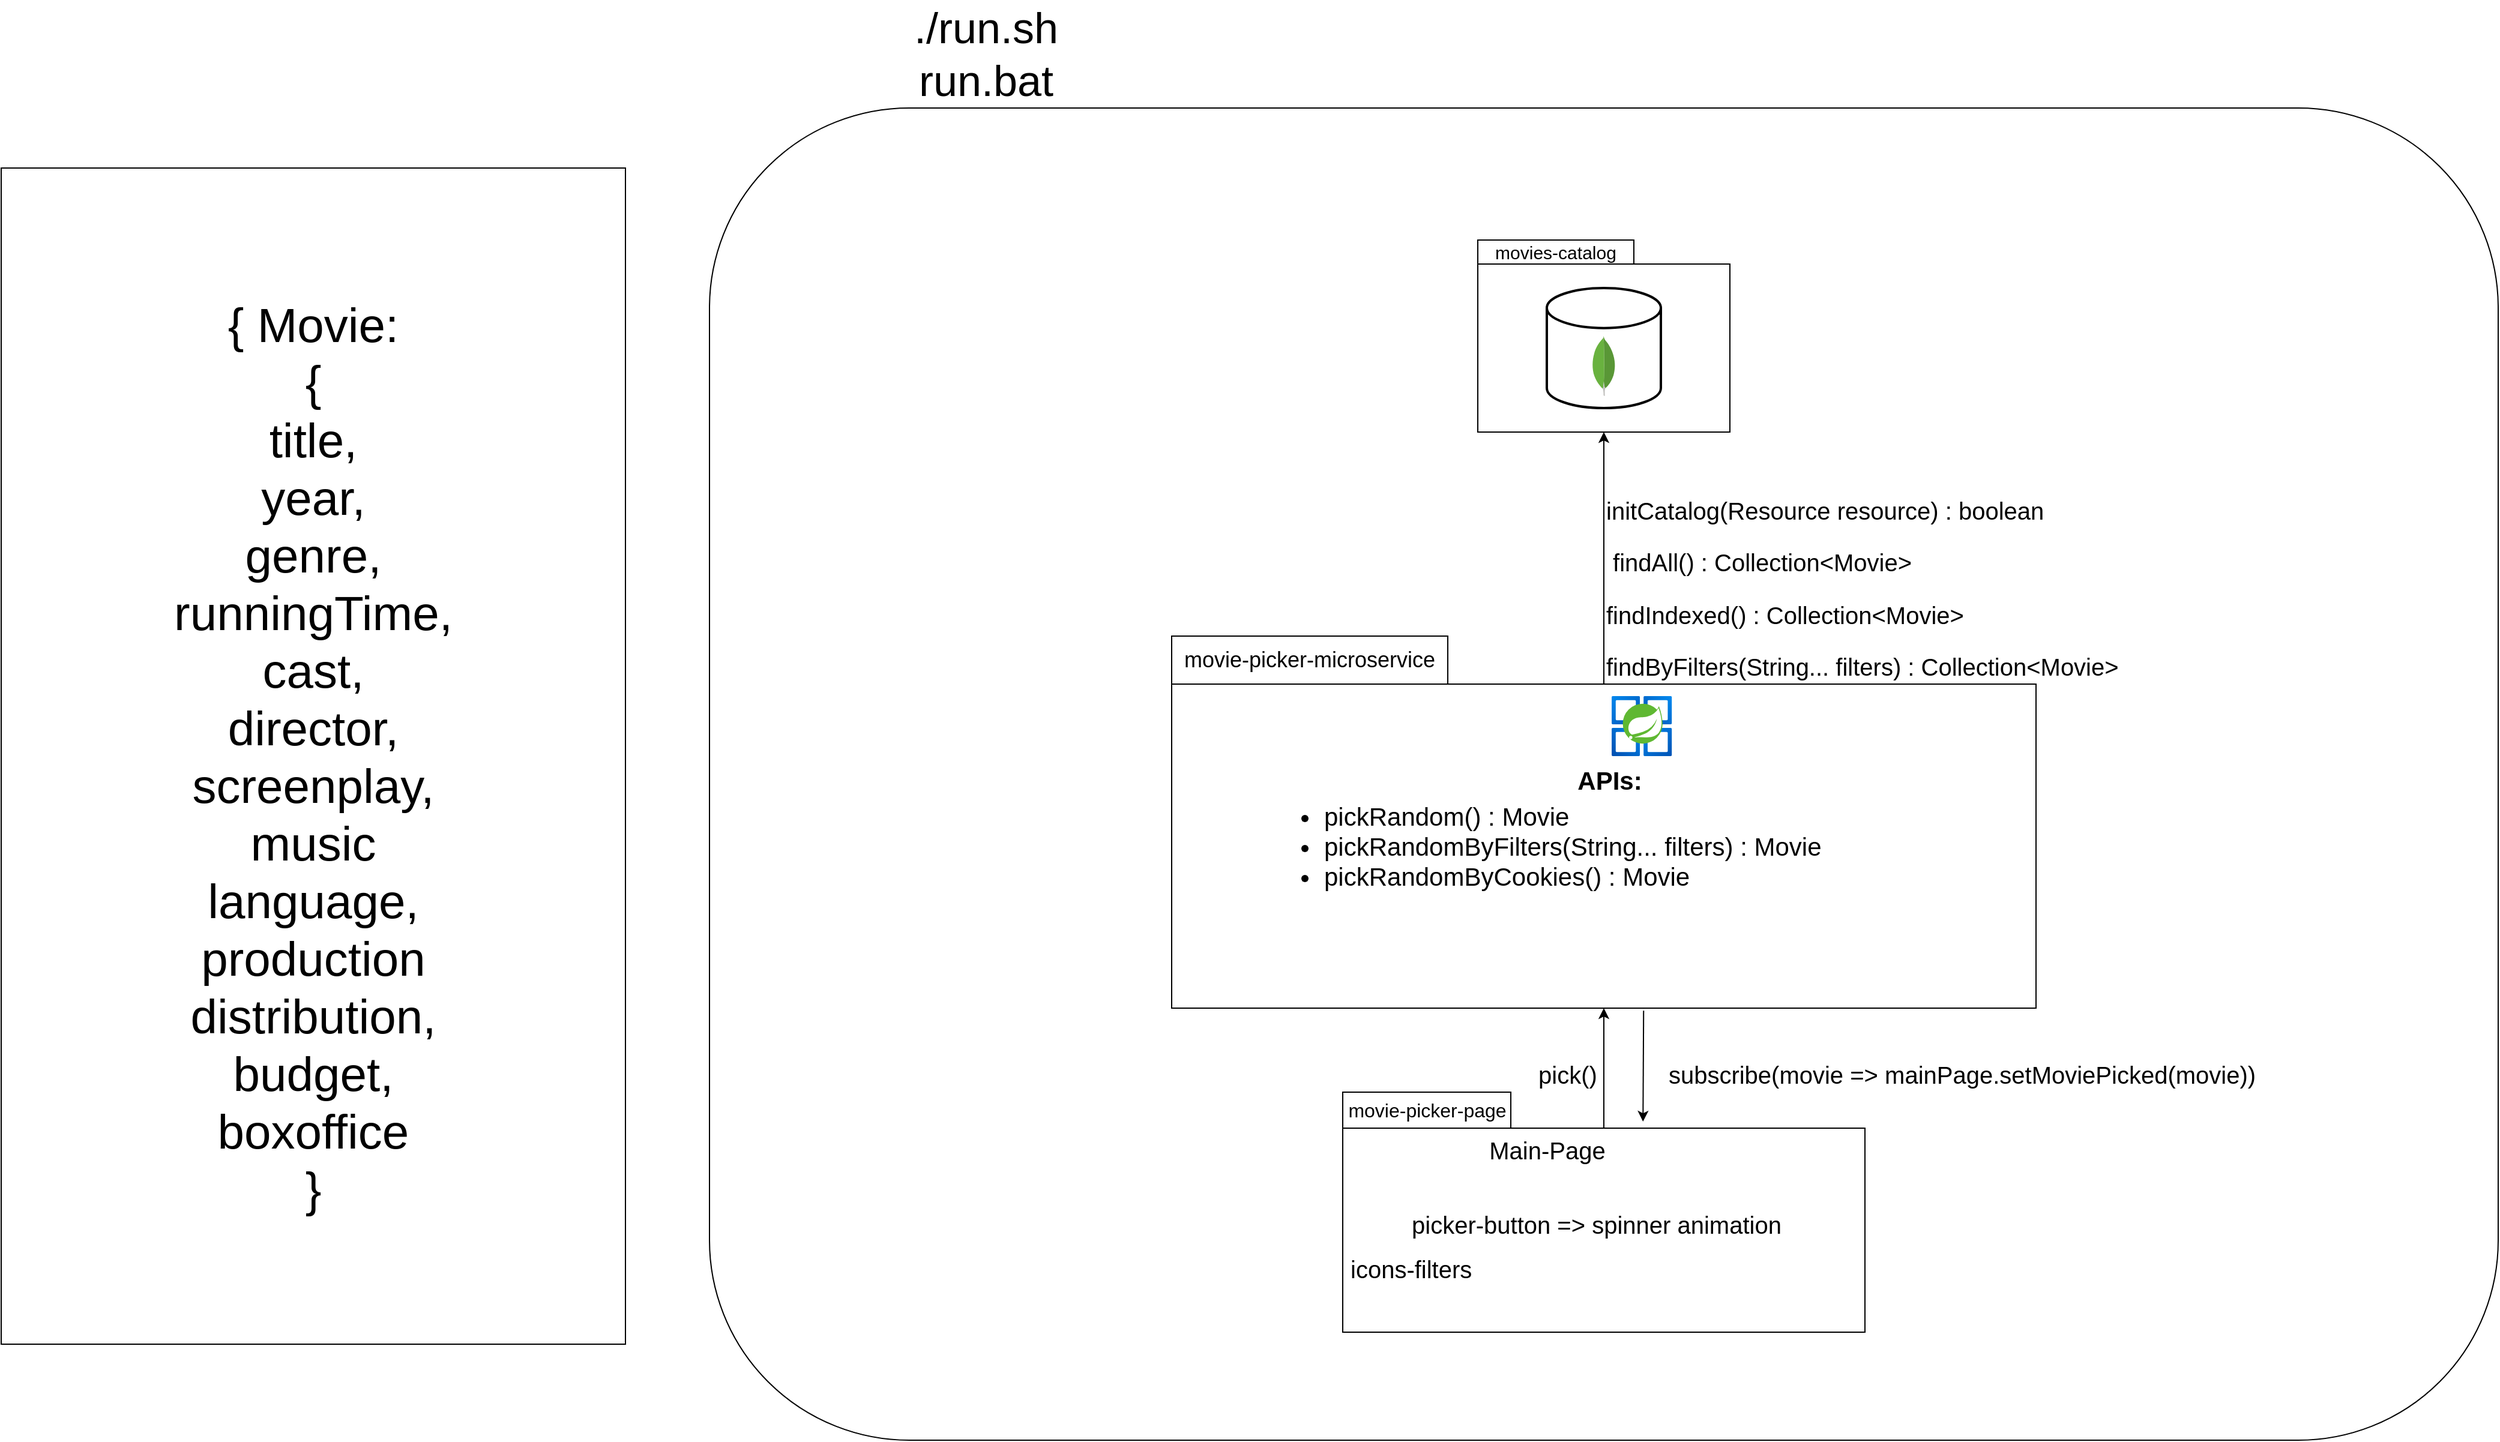 <mxfile version="19.0.3" type="device"><diagram id="FVWAtBkImey63z-WiEe0" name="Page-1"><mxGraphModel dx="3512" dy="2522" grid="1" gridSize="10" guides="1" tooltips="1" connect="1" arrows="1" fold="1" page="1" pageScale="1" pageWidth="827" pageHeight="1169" math="0" shadow="0"><root><mxCell id="0"/><mxCell id="1" parent="0"/><mxCell id="mAfSbcXx09fnpHevW5eH-22" value="" style="rounded=1;whiteSpace=wrap;html=1;fontSize=21;" parent="1" vertex="1"><mxGeometry x="-390" y="-420" width="1490" height="1110" as="geometry"/></mxCell><mxCell id="mAfSbcXx09fnpHevW5eH-3" value="" style="rounded=0;whiteSpace=wrap;html=1;" parent="1" vertex="1"><mxGeometry x="250" y="-290" width="210" height="140" as="geometry"/></mxCell><mxCell id="mAfSbcXx09fnpHevW5eH-1" value="" style="strokeWidth=2;html=1;shape=mxgraph.flowchart.database;whiteSpace=wrap;" parent="1" vertex="1"><mxGeometry x="307.5" y="-270" width="95" height="100" as="geometry"/></mxCell><mxCell id="mAfSbcXx09fnpHevW5eH-2" value="" style="dashed=0;outlineConnect=0;html=1;align=center;labelPosition=center;verticalLabelPosition=bottom;verticalAlign=top;shape=mxgraph.weblogos.mongodb" parent="1" vertex="1"><mxGeometry x="345" y="-230" width="20" height="50" as="geometry"/></mxCell><mxCell id="mAfSbcXx09fnpHevW5eH-5" value="&lt;font style=&quot;font-size: 15px;&quot;&gt;movies-catalog&lt;/font&gt;" style="rounded=0;whiteSpace=wrap;html=1;" parent="1" vertex="1"><mxGeometry x="250" y="-310" width="130" height="20" as="geometry"/></mxCell><mxCell id="mAfSbcXx09fnpHevW5eH-7" value="" style="rounded=0;whiteSpace=wrap;html=1;" parent="1" vertex="1"><mxGeometry x="137.5" y="430" width="435" height="170" as="geometry"/></mxCell><mxCell id="mAfSbcXx09fnpHevW5eH-6" value="" style="shape=image;html=1;verticalAlign=top;verticalLabelPosition=bottom;labelBackgroundColor=#ffffff;imageAspect=0;aspect=fixed;image=https://cdn0.iconfinder.com/data/icons/long-shadow-web-icons/512/angular-symbol-128.png" parent="1" vertex="1"><mxGeometry x="192.5" y="440" width="54" height="54" as="geometry"/></mxCell><mxCell id="mAfSbcXx09fnpHevW5eH-8" value="&lt;font style=&quot;font-size: 16px;&quot;&gt;movie-picker-page&lt;/font&gt;" style="rounded=0;whiteSpace=wrap;html=1;" parent="1" vertex="1"><mxGeometry x="137.5" y="400" width="140" height="30" as="geometry"/></mxCell><mxCell id="mAfSbcXx09fnpHevW5eH-9" value="" style="rounded=0;whiteSpace=wrap;html=1;" parent="1" vertex="1"><mxGeometry x="-5" y="60" width="720" height="270" as="geometry"/></mxCell><mxCell id="mAfSbcXx09fnpHevW5eH-11" value="" style="shape=image;html=1;verticalAlign=top;verticalLabelPosition=bottom;labelBackgroundColor=#ffffff;imageAspect=0;aspect=fixed;image=https://cdn0.iconfinder.com/data/icons/long-shadow-web-icons/512/nodejs-128.png" parent="1" vertex="1"><mxGeometry x="300" y="70" width="50" height="50" as="geometry"/></mxCell><mxCell id="mAfSbcXx09fnpHevW5eH-12" value="" style="aspect=fixed;html=1;points=[];align=center;image;fontSize=12;image=img/lib/azure2/compute/Azure_Spring_Cloud.svg;" parent="1" vertex="1"><mxGeometry x="360" y="70" width="53.13" height="50" as="geometry"/></mxCell><mxCell id="mAfSbcXx09fnpHevW5eH-16" value="&lt;font style=&quot;font-size: 18px;&quot;&gt;movie-picker-microservice&lt;/font&gt;" style="rounded=0;whiteSpace=wrap;html=1;" parent="1" vertex="1"><mxGeometry x="-5" y="20" width="230" height="40" as="geometry"/></mxCell><mxCell id="mAfSbcXx09fnpHevW5eH-19" value="&lt;b style=&quot;font-size: 15px;&quot;&gt;&lt;font style=&quot;font-size: 21px;&quot;&gt;APIs:&lt;/font&gt;&lt;/b&gt;" style="text;html=1;strokeColor=none;fillColor=none;align=center;verticalAlign=middle;whiteSpace=wrap;rounded=0;fontSize=21;" parent="1" vertex="1"><mxGeometry x="100" y="120" width="520" height="40" as="geometry"/></mxCell><mxCell id="mAfSbcXx09fnpHevW5eH-20" value="&lt;ul&gt;&lt;li&gt;pickRandom() : Movie&amp;nbsp;&lt;/li&gt;&lt;li&gt;pickRandomByFilters(String... filters) : Movie&lt;/li&gt;&lt;li&gt;pickRandomByCookies() : Movie&lt;/li&gt;&lt;/ul&gt;" style="text;html=1;strokeColor=none;fillColor=none;align=left;verticalAlign=middle;whiteSpace=wrap;rounded=0;fontSize=21;" parent="1" vertex="1"><mxGeometry x="80" y="145" width="560" height="100" as="geometry"/></mxCell><mxCell id="mAfSbcXx09fnpHevW5eH-24" value="./run.sh&lt;br&gt;run.bat" style="text;html=1;align=center;verticalAlign=middle;resizable=0;points=[];autosize=1;strokeColor=none;fillColor=none;fontSize=36;" parent="1" vertex="1"><mxGeometry x="-230" y="-510" width="140" height="90" as="geometry"/></mxCell><mxCell id="mAfSbcXx09fnpHevW5eH-25" value="" style="endArrow=classic;html=1;rounded=0;fontSize=36;exitX=0.5;exitY=0;exitDx=0;exitDy=0;entryX=0.5;entryY=1;entryDx=0;entryDy=0;" parent="1" source="mAfSbcXx09fnpHevW5eH-9" target="mAfSbcXx09fnpHevW5eH-3" edge="1"><mxGeometry width="50" height="50" relative="1" as="geometry"><mxPoint x="530" y="-20" as="sourcePoint"/><mxPoint x="580" y="-70" as="targetPoint"/></mxGeometry></mxCell><mxCell id="mAfSbcXx09fnpHevW5eH-26" value="&lt;font style=&quot;font-size: 20px;&quot;&gt;initCatalog(Resource resource) : boolean&lt;br&gt;&amp;nbsp;findAll() : Collection&amp;lt;Movie&amp;gt;&lt;br&gt;findIndexed() : Collection&amp;lt;Movie&amp;gt;&lt;br&gt;findByFilters(String... filters) : Collection&amp;lt;Movie&amp;gt;&lt;br&gt;&lt;/font&gt;" style="text;html=1;strokeColor=none;fillColor=none;align=left;verticalAlign=middle;whiteSpace=wrap;rounded=0;fontSize=36;" parent="1" vertex="1"><mxGeometry x="355" y="-70" width="485" height="90" as="geometry"/></mxCell><mxCell id="mAfSbcXx09fnpHevW5eH-28" value="Main-Page&lt;br&gt;&lt;br&gt;" style="text;html=1;strokeColor=none;fillColor=none;align=center;verticalAlign=middle;whiteSpace=wrap;rounded=0;fontSize=20;" parent="1" vertex="1"><mxGeometry x="222.5" y="460" width="170" as="geometry"/></mxCell><mxCell id="mAfSbcXx09fnpHevW5eH-30" value="picker-button =&amp;gt; spinner animation" style="text;html=1;strokeColor=none;fillColor=none;align=left;verticalAlign=middle;whiteSpace=wrap;rounded=0;fontSize=20;" parent="1" vertex="1"><mxGeometry x="192.5" y="495" width="355" height="30" as="geometry"/></mxCell><mxCell id="mAfSbcXx09fnpHevW5eH-32" value="" style="endArrow=classic;html=1;rounded=0;fontSize=20;entryX=0.5;entryY=1;entryDx=0;entryDy=0;" parent="1" source="mAfSbcXx09fnpHevW5eH-7" target="mAfSbcXx09fnpHevW5eH-9" edge="1"><mxGeometry width="50" height="50" relative="1" as="geometry"><mxPoint x="380" y="420" as="sourcePoint"/><mxPoint x="430" y="370" as="targetPoint"/></mxGeometry></mxCell><mxCell id="mAfSbcXx09fnpHevW5eH-33" value="" style="endArrow=classic;html=1;rounded=0;fontSize=20;exitX=0.546;exitY=1.008;exitDx=0;exitDy=0;exitPerimeter=0;entryX=0.575;entryY=-0.032;entryDx=0;entryDy=0;entryPerimeter=0;" parent="1" source="mAfSbcXx09fnpHevW5eH-9" target="mAfSbcXx09fnpHevW5eH-7" edge="1"><mxGeometry width="50" height="50" relative="1" as="geometry"><mxPoint x="365" y="440" as="sourcePoint"/><mxPoint x="365" y="340" as="targetPoint"/></mxGeometry></mxCell><mxCell id="mAfSbcXx09fnpHevW5eH-34" value="pick()" style="text;html=1;strokeColor=none;fillColor=none;align=center;verticalAlign=middle;whiteSpace=wrap;rounded=0;fontSize=20;" parent="1" vertex="1"><mxGeometry x="295" y="370" width="60" height="30" as="geometry"/></mxCell><mxCell id="mAfSbcXx09fnpHevW5eH-35" value="subscribe(movie =&amp;gt; mainPage.setMoviePicked(movie))" style="text;html=1;align=center;verticalAlign=middle;resizable=0;points=[];autosize=1;strokeColor=none;fillColor=none;fontSize=20;" parent="1" vertex="1"><mxGeometry x="402.5" y="370" width="500" height="30" as="geometry"/></mxCell><mxCell id="mAfSbcXx09fnpHevW5eH-37" value="&lt;font style=&quot;font-size: 40px;&quot;&gt;{ Movie: &lt;br&gt;{&lt;br&gt;title,&lt;br&gt;year,&lt;br&gt;genre,&lt;br&gt;runningTime,&lt;br&gt;cast,&lt;br&gt;director,&lt;br&gt;screenplay,&lt;br&gt;music&lt;br&gt;language,&lt;br&gt;production&lt;br&gt;distribution,&lt;br&gt;budget,&lt;br&gt;boxoffice&lt;br&gt;}&lt;/font&gt;" style="rounded=0;whiteSpace=wrap;html=1;fontSize=20;" parent="1" vertex="1"><mxGeometry x="-980" y="-370" width="520" height="980" as="geometry"/></mxCell><mxCell id="mAfSbcXx09fnpHevW5eH-38" value="&lt;font style=&quot;font-size: 20px;&quot;&gt;icons-filters&lt;/font&gt;" style="text;html=1;strokeColor=none;fillColor=none;align=left;verticalAlign=middle;whiteSpace=wrap;rounded=0;fontSize=40;" parent="1" vertex="1"><mxGeometry x="141.57" y="525" width="298" height="30" as="geometry"/></mxCell></root></mxGraphModel></diagram></mxfile>